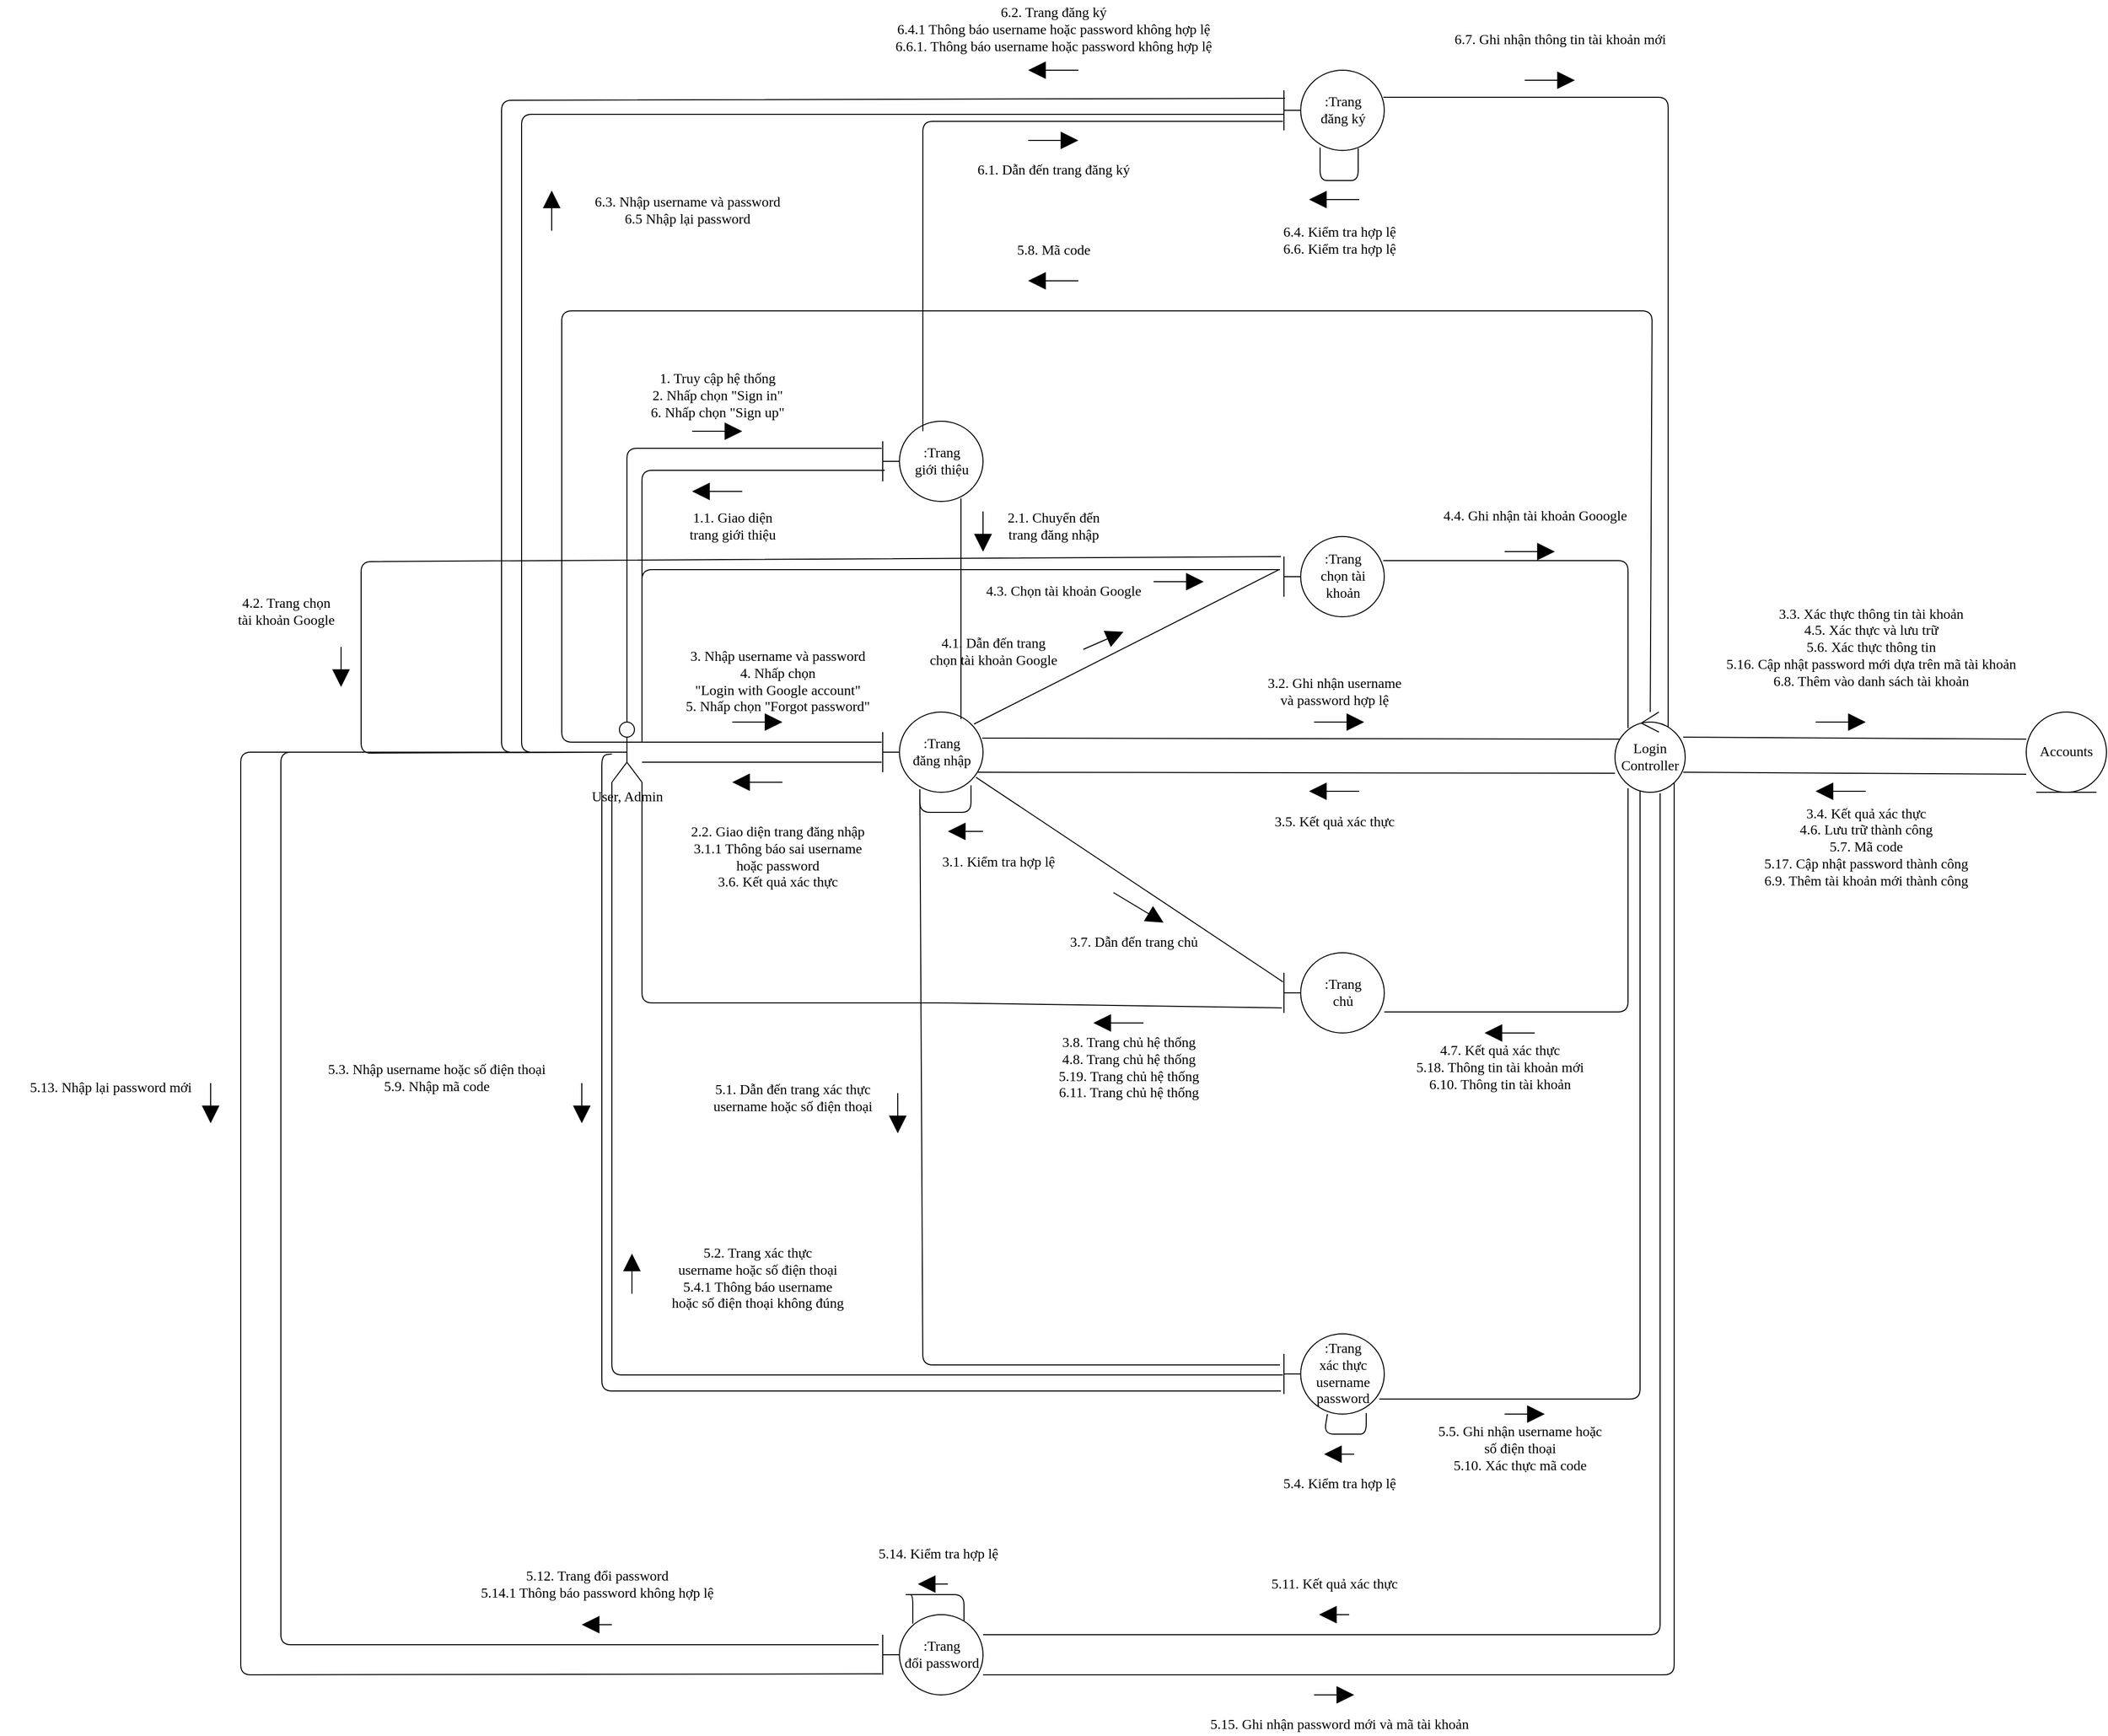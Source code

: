 <mxfile version="13.10.4" type="google"><diagram id="xJahMCqGUnkXubff3LN-" name="Page-1"><mxGraphModel dx="2060" dy="1759" grid="1" gridSize="10" guides="1" tooltips="1" connect="1" arrows="1" fold="1" page="1" pageScale="1" pageWidth="850" pageHeight="1100" math="0" shadow="0"><root><mxCell id="0"/><mxCell id="1" parent="0"/><mxCell id="noeGSMRKqqLspJCyFH_S-1" value="User, Admin" style="shape=umlActor;verticalLabelPosition=bottom;verticalAlign=top;html=1;outlineConnect=0;fontFamily=Verdana;fontSize=14;" parent="1" vertex="1"><mxGeometry x="50" y="330" width="30" height="60" as="geometry"/></mxCell><mxCell id="noeGSMRKqqLspJCyFH_S-2" value="&lt;div style=&quot;font-size: 14px;&quot;&gt;:Trang &lt;br style=&quot;font-size: 14px;&quot;&gt;&lt;/div&gt;&lt;div style=&quot;font-size: 14px;&quot;&gt;giới thiệu&lt;br style=&quot;font-size: 14px;&quot;&gt;&lt;/div&gt;" style="shape=umlBoundary;whiteSpace=wrap;html=1;fontFamily=Verdana;fontSize=14;" parent="1" vertex="1"><mxGeometry x="320" y="30" width="100" height="80" as="geometry"/></mxCell><mxCell id="noeGSMRKqqLspJCyFH_S-3" value="&lt;div style=&quot;font-size: 14px;&quot;&gt;:Trang &lt;br style=&quot;font-size: 14px;&quot;&gt;&lt;/div&gt;&lt;div style=&quot;font-size: 14px;&quot;&gt;đăng nhập&lt;br style=&quot;font-size: 14px;&quot;&gt;&lt;/div&gt;" style="shape=umlBoundary;whiteSpace=wrap;html=1;fontFamily=Verdana;fontSize=14;" parent="1" vertex="1"><mxGeometry x="320" y="320" width="100" height="80" as="geometry"/></mxCell><mxCell id="noeGSMRKqqLspJCyFH_S-4" value="&lt;div style=&quot;font-size: 14px;&quot;&gt;:Trang &lt;br style=&quot;font-size: 14px;&quot;&gt;&lt;/div&gt;&lt;div style=&quot;font-size: 14px;&quot;&gt;đăng ký&lt;br style=&quot;font-size: 14px;&quot;&gt;&lt;/div&gt;" style="shape=umlBoundary;whiteSpace=wrap;html=1;fontFamily=Verdana;fontSize=14;" parent="1" vertex="1"><mxGeometry x="720" y="-320" width="100" height="80" as="geometry"/></mxCell><mxCell id="noeGSMRKqqLspJCyFH_S-5" value="&lt;div style=&quot;font-size: 14px;&quot;&gt;:Trang &lt;br style=&quot;font-size: 14px;&quot;&gt;&lt;/div&gt;&lt;div style=&quot;font-size: 14px;&quot;&gt;xác thực&lt;/div&gt;&lt;div style=&quot;font-size: 14px;&quot;&gt;username&lt;/div&gt;&lt;div style=&quot;font-size: 14px;&quot;&gt;password&lt;br style=&quot;font-size: 14px;&quot;&gt;&lt;/div&gt;" style="shape=umlBoundary;whiteSpace=wrap;html=1;fontFamily=Verdana;fontSize=14;" parent="1" vertex="1"><mxGeometry x="720" y="940" width="100" height="80" as="geometry"/></mxCell><mxCell id="noeGSMRKqqLspJCyFH_S-6" value="&lt;div style=&quot;font-size: 14px;&quot;&gt;:Trang&lt;/div&gt;&lt;div style=&quot;font-size: 14px;&quot;&gt;chọn tài &lt;br style=&quot;font-size: 14px;&quot;&gt;&lt;/div&gt;&lt;div style=&quot;font-size: 14px;&quot;&gt;khoản&lt;br style=&quot;font-size: 14px;&quot;&gt;&lt;/div&gt;" style="shape=umlBoundary;whiteSpace=wrap;html=1;fontFamily=Verdana;fontSize=14;" parent="1" vertex="1"><mxGeometry x="720" y="145" width="100" height="80" as="geometry"/></mxCell><mxCell id="noeGSMRKqqLspJCyFH_S-7" value="&lt;div style=&quot;font-size: 14px;&quot;&gt;:Trang &lt;br style=&quot;font-size: 14px;&quot;&gt;&lt;/div&gt;&lt;div style=&quot;font-size: 14px;&quot;&gt;chủ&lt;br style=&quot;font-size: 14px;&quot;&gt;&lt;/div&gt;" style="shape=umlBoundary;whiteSpace=wrap;html=1;fontFamily=Verdana;fontSize=14;" parent="1" vertex="1"><mxGeometry x="720" y="560" width="100" height="80" as="geometry"/></mxCell><mxCell id="noeGSMRKqqLspJCyFH_S-8" value="&lt;div style=&quot;font-size: 14px;&quot;&gt;:Trang &lt;br style=&quot;font-size: 14px;&quot;&gt;&lt;/div&gt;&lt;div style=&quot;font-size: 14px;&quot;&gt;đổi password&lt;br style=&quot;font-size: 14px;&quot;&gt;&lt;/div&gt;" style="shape=umlBoundary;whiteSpace=wrap;html=1;fontFamily=Verdana;fontSize=14;" parent="1" vertex="1"><mxGeometry x="320" y="1220" width="100" height="80" as="geometry"/></mxCell><mxCell id="noeGSMRKqqLspJCyFH_S-9" value="&lt;div style=&quot;font-size: 14px;&quot;&gt;Login&lt;br style=&quot;font-size: 14px;&quot;&gt;&lt;/div&gt;&lt;div style=&quot;font-size: 14px;&quot;&gt;Controller&lt;/div&gt;" style="ellipse;shape=umlControl;whiteSpace=wrap;html=1;fontFamily=Verdana;fontSize=14;" parent="1" vertex="1"><mxGeometry x="1050" y="320" width="70" height="80" as="geometry"/></mxCell><mxCell id="noeGSMRKqqLspJCyFH_S-10" value="Accounts" style="ellipse;shape=umlEntity;whiteSpace=wrap;html=1;fontFamily=Verdana;fontSize=14;" parent="1" vertex="1"><mxGeometry x="1460" y="320" width="80" height="80" as="geometry"/></mxCell><mxCell id="noeGSMRKqqLspJCyFH_S-13" value="" style="endArrow=none;html=1;entryX=-0.01;entryY=0.338;entryDx=0;entryDy=0;entryPerimeter=0;fontFamily=Verdana;fontSize=14;" parent="1" source="noeGSMRKqqLspJCyFH_S-1" target="noeGSMRKqqLspJCyFH_S-2" edge="1"><mxGeometry width="50" height="50" relative="1" as="geometry"><mxPoint x="360" y="230" as="sourcePoint"/><mxPoint x="410" y="180" as="targetPoint"/><Array as="points"><mxPoint x="65" y="57"/><mxPoint x="170" y="57"/></Array></mxGeometry></mxCell><mxCell id="noeGSMRKqqLspJCyFH_S-14" value="&lt;div style=&quot;font-size: 14px&quot;&gt;1. Truy cập hệ thống&lt;/div&gt;&lt;div style=&quot;font-size: 14px&quot;&gt;2. Nhấp chọn &quot;Sign in&quot;&lt;br style=&quot;font-size: 14px&quot;&gt;&lt;/div&gt;&lt;div style=&quot;font-size: 14px&quot;&gt;6. Nhấp chọn &quot;Sign up&quot;&lt;br style=&quot;font-size: 14px&quot;&gt;&lt;/div&gt;" style="text;html=1;align=center;verticalAlign=middle;resizable=0;points=[];autosize=1;fontFamily=Verdana;fontSize=14;" parent="1" vertex="1"><mxGeometry x="65" y="-25" width="180" height="60" as="geometry"/></mxCell><mxCell id="noeGSMRKqqLspJCyFH_S-17" value="" style="endArrow=none;html=1;entryX=0.02;entryY=0.613;entryDx=0;entryDy=0;entryPerimeter=0;exitX=1;exitY=0.333;exitDx=0;exitDy=0;exitPerimeter=0;fontFamily=Verdana;fontSize=14;" parent="1" source="noeGSMRKqqLspJCyFH_S-1" target="noeGSMRKqqLspJCyFH_S-2" edge="1"><mxGeometry width="50" height="50" relative="1" as="geometry"><mxPoint x="340" y="230" as="sourcePoint"/><mxPoint x="390" y="180" as="targetPoint"/><Array as="points"><mxPoint x="80" y="79"/></Array></mxGeometry></mxCell><mxCell id="noeGSMRKqqLspJCyFH_S-19" value="" style="endArrow=block;html=1;fontSize=14;endFill=1;endSize=15;fontFamily=Verdana;" parent="1" edge="1"><mxGeometry x="-0.2" y="49" width="50" height="50" relative="1" as="geometry"><mxPoint x="130" y="40.0" as="sourcePoint"/><mxPoint x="180" y="40.0" as="targetPoint"/><mxPoint as="offset"/></mxGeometry></mxCell><mxCell id="noeGSMRKqqLspJCyFH_S-20" value="" style="endArrow=block;html=1;fontSize=14;endFill=1;endSize=15;fontFamily=Verdana;" parent="1" edge="1"><mxGeometry x="-0.2" y="49" width="50" height="50" relative="1" as="geometry"><mxPoint x="180" y="100" as="sourcePoint"/><mxPoint x="130" y="100" as="targetPoint"/><mxPoint as="offset"/><Array as="points"><mxPoint x="160" y="100"/></Array></mxGeometry></mxCell><mxCell id="noeGSMRKqqLspJCyFH_S-21" value="&lt;div style=&quot;font-size: 14px;&quot;&gt;1.1. Giao diện &lt;br style=&quot;font-size: 14px;&quot;&gt;&lt;/div&gt;&lt;div style=&quot;font-size: 14px;&quot;&gt;trang giới thiệu&lt;/div&gt;" style="text;html=1;align=center;verticalAlign=middle;resizable=0;points=[];autosize=1;fontFamily=Verdana;fontSize=14;" parent="1" vertex="1"><mxGeometry x="110" y="115" width="120" height="40" as="geometry"/></mxCell><mxCell id="noeGSMRKqqLspJCyFH_S-22" value="" style="endArrow=none;html=1;entryX=0.78;entryY=0.963;entryDx=0;entryDy=0;entryPerimeter=0;fontFamily=Verdana;fontSize=14;" parent="1" target="noeGSMRKqqLspJCyFH_S-2" edge="1"><mxGeometry width="50" height="50" relative="1" as="geometry"><mxPoint x="398" y="327" as="sourcePoint"/><mxPoint x="362" y="106" as="targetPoint"/></mxGeometry></mxCell><mxCell id="noeGSMRKqqLspJCyFH_S-23" value="" style="endArrow=block;html=1;fontSize=14;endFill=1;endSize=15;fontFamily=Verdana;" parent="1" edge="1"><mxGeometry x="-0.2" y="49" width="50" height="50" relative="1" as="geometry"><mxPoint x="420" y="120" as="sourcePoint"/><mxPoint x="420" y="160" as="targetPoint"/><mxPoint as="offset"/></mxGeometry></mxCell><mxCell id="noeGSMRKqqLspJCyFH_S-24" value="&lt;div style=&quot;font-size: 14px;&quot;&gt;2.1. Chuyển đến&lt;/div&gt;&lt;div style=&quot;font-size: 14px;&quot;&gt;trang đăng nhập&lt;/div&gt;" style="text;html=1;align=center;verticalAlign=middle;resizable=0;points=[];autosize=1;fontFamily=Verdana;fontSize=14;" parent="1" vertex="1"><mxGeometry x="425" y="115" width="130" height="40" as="geometry"/></mxCell><mxCell id="noeGSMRKqqLspJCyFH_S-28" value="" style="endArrow=none;html=1;entryX=-0.01;entryY=0.375;entryDx=0;entryDy=0;entryPerimeter=0;fontFamily=Verdana;fontSize=14;" parent="1" target="noeGSMRKqqLspJCyFH_S-3" edge="1"><mxGeometry width="50" height="50" relative="1" as="geometry"><mxPoint x="80" y="350" as="sourcePoint"/><mxPoint x="400" y="180" as="targetPoint"/><Array as="points"/></mxGeometry></mxCell><mxCell id="noeGSMRKqqLspJCyFH_S-29" value="" style="endArrow=block;html=1;fontSize=14;endFill=1;endSize=15;fontFamily=Verdana;" parent="1" edge="1"><mxGeometry x="-0.2" y="49" width="50" height="50" relative="1" as="geometry"><mxPoint x="170" y="330" as="sourcePoint"/><mxPoint x="220" y="330" as="targetPoint"/><mxPoint as="offset"/></mxGeometry></mxCell><mxCell id="noeGSMRKqqLspJCyFH_S-30" value="&lt;div style=&quot;font-size: 14px&quot;&gt;3. Nhập username và password&lt;/div&gt;&lt;div style=&quot;font-size: 14px&quot;&gt;4. Nhấp chọn &lt;br&gt;&lt;/div&gt;&lt;div style=&quot;font-size: 14px&quot;&gt;&quot;Login with Google account&quot;&lt;/div&gt;&lt;div style=&quot;font-size: 14px&quot;&gt;5. Nhấp chọn  &quot;Forgot password&quot;&lt;/div&gt;" style="text;html=1;align=center;verticalAlign=middle;resizable=0;points=[];autosize=1;fontFamily=Verdana;fontSize=14;" parent="1" vertex="1"><mxGeometry x="95" y="255" width="240" height="70" as="geometry"/></mxCell><mxCell id="noeGSMRKqqLspJCyFH_S-31" value="" style="endArrow=none;html=1;exitX=0.37;exitY=0.975;exitDx=0;exitDy=0;exitPerimeter=0;entryX=0.88;entryY=0.913;entryDx=0;entryDy=0;entryPerimeter=0;fontFamily=Verdana;fontSize=14;" parent="1" source="noeGSMRKqqLspJCyFH_S-3" target="noeGSMRKqqLspJCyFH_S-3" edge="1"><mxGeometry width="50" height="50" relative="1" as="geometry"><mxPoint x="350" y="260" as="sourcePoint"/><mxPoint x="400" y="210" as="targetPoint"/><Array as="points"><mxPoint x="357" y="420"/><mxPoint x="380" y="420"/><mxPoint x="408" y="420"/></Array></mxGeometry></mxCell><mxCell id="noeGSMRKqqLspJCyFH_S-32" value="" style="endArrow=block;html=1;fontSize=14;endFill=1;endSize=15;fontFamily=Verdana;" parent="1" edge="1"><mxGeometry x="-0.2" y="49" width="50" height="50" relative="1" as="geometry"><mxPoint x="420" y="439" as="sourcePoint"/><mxPoint x="385" y="439" as="targetPoint"/><mxPoint as="offset"/></mxGeometry></mxCell><mxCell id="noeGSMRKqqLspJCyFH_S-33" value="3.1. Kiểm tra hợp lệ" style="text;html=1;align=center;verticalAlign=middle;resizable=0;points=[];autosize=1;fontFamily=Verdana;fontSize=14;" parent="1" vertex="1"><mxGeometry x="355" y="460" width="160" height="20" as="geometry"/></mxCell><mxCell id="noeGSMRKqqLspJCyFH_S-34" value="" style="endArrow=none;html=1;exitX=0.99;exitY=0.325;exitDx=0;exitDy=0;exitPerimeter=0;entryX=0.071;entryY=0.338;entryDx=0;entryDy=0;entryPerimeter=0;fontFamily=Verdana;fontSize=14;" parent="1" source="noeGSMRKqqLspJCyFH_S-3" target="noeGSMRKqqLspJCyFH_S-9" edge="1"><mxGeometry width="50" height="50" relative="1" as="geometry"><mxPoint x="610" y="390" as="sourcePoint"/><mxPoint x="660" y="340" as="targetPoint"/></mxGeometry></mxCell><mxCell id="noeGSMRKqqLspJCyFH_S-35" value="" style="endArrow=block;html=1;fontSize=14;endFill=1;endSize=15;fontFamily=Verdana;" parent="1" edge="1"><mxGeometry x="-0.2" y="49" width="50" height="50" relative="1" as="geometry"><mxPoint x="750" y="330" as="sourcePoint"/><mxPoint x="800" y="330" as="targetPoint"/><mxPoint as="offset"/></mxGeometry></mxCell><mxCell id="noeGSMRKqqLspJCyFH_S-36" value="&lt;div style=&quot;font-size: 14px&quot;&gt;3.2. Ghi nhận username&lt;/div&gt;&lt;div style=&quot;font-size: 14px&quot;&gt;và password hợp lệ&lt;/div&gt;" style="text;html=1;align=center;verticalAlign=middle;resizable=0;points=[];autosize=1;fontFamily=Verdana;fontSize=14;" parent="1" vertex="1"><mxGeometry x="675" y="280" width="190" height="40" as="geometry"/></mxCell><mxCell id="noeGSMRKqqLspJCyFH_S-37" value="" style="endArrow=none;html=1;exitX=0.971;exitY=0.313;exitDx=0;exitDy=0;exitPerimeter=0;entryX=0;entryY=0.338;entryDx=0;entryDy=0;entryPerimeter=0;fontFamily=Verdana;fontSize=14;" parent="1" source="noeGSMRKqqLspJCyFH_S-9" target="noeGSMRKqqLspJCyFH_S-10" edge="1"><mxGeometry width="50" height="50" relative="1" as="geometry"><mxPoint x="1200" y="390" as="sourcePoint"/><mxPoint x="1440" y="349" as="targetPoint"/></mxGeometry></mxCell><mxCell id="noeGSMRKqqLspJCyFH_S-38" value="" style="endArrow=block;html=1;fontSize=14;endFill=1;endSize=15;fontFamily=Verdana;" parent="1" edge="1"><mxGeometry x="-0.2" y="49" width="50" height="50" relative="1" as="geometry"><mxPoint x="1250" y="330" as="sourcePoint"/><mxPoint x="1300" y="330" as="targetPoint"/><mxPoint as="offset"/></mxGeometry></mxCell><mxCell id="noeGSMRKqqLspJCyFH_S-39" value="&lt;div style=&quot;font-size: 14px&quot;&gt;3.3. Xác thực thông tin tài khoản&lt;br style=&quot;font-size: 14px&quot;&gt;&lt;/div&gt;&lt;div style=&quot;font-size: 14px&quot;&gt;4.5. Xác thực và lưu trữ&lt;/div&gt;&lt;div style=&quot;font-size: 14px&quot;&gt;5.6. Xác thực thông tin&lt;/div&gt;&lt;div style=&quot;font-size: 14px&quot;&gt;&lt;div style=&quot;font-size: 14px&quot;&gt;5.16. Cập nhật password mới dựa trên mã tài khoản&lt;br style=&quot;font-size: 14px&quot;&gt;&lt;/div&gt;&lt;/div&gt;&lt;div style=&quot;font-size: 14px&quot;&gt;6.8. Thêm vào danh sách tài khoản&lt;/div&gt;" style="text;html=1;align=center;verticalAlign=middle;resizable=0;points=[];autosize=1;fontFamily=Verdana;fontSize=14;" parent="1" vertex="1"><mxGeometry x="1110" y="211" width="390" height="90" as="geometry"/></mxCell><mxCell id="noeGSMRKqqLspJCyFH_S-40" value="" style="endArrow=none;html=1;exitX=0.971;exitY=0.313;exitDx=0;exitDy=0;exitPerimeter=0;entryX=0;entryY=0.338;entryDx=0;entryDy=0;entryPerimeter=0;fontFamily=Verdana;fontSize=14;" parent="1" edge="1"><mxGeometry width="50" height="50" relative="1" as="geometry"><mxPoint x="1117.97" y="380.0" as="sourcePoint"/><mxPoint x="1460" y="382.0" as="targetPoint"/></mxGeometry></mxCell><mxCell id="noeGSMRKqqLspJCyFH_S-41" value="" style="endArrow=block;html=1;fontSize=14;endFill=1;endSize=15;fontFamily=Verdana;" parent="1" edge="1"><mxGeometry x="-0.2" y="49" width="50" height="50" relative="1" as="geometry"><mxPoint x="1300" y="399" as="sourcePoint"/><mxPoint x="1250" y="399" as="targetPoint"/><mxPoint as="offset"/><Array as="points"><mxPoint x="1260" y="399"/></Array></mxGeometry></mxCell><mxCell id="noeGSMRKqqLspJCyFH_S-42" value="&lt;div style=&quot;font-size: 14px&quot;&gt;3.4. Kết quả xác thực&lt;/div&gt;&lt;div style=&quot;font-size: 14px&quot;&gt;4.6. Lưu trữ thành công&lt;br style=&quot;font-size: 14px&quot;&gt;&lt;/div&gt;&lt;div style=&quot;font-size: 14px&quot;&gt;5.7. Mã code&lt;/div&gt;&lt;div style=&quot;font-size: 14px&quot;&gt;5.17. Cập nhật password thành công&lt;br style=&quot;font-size: 14px&quot;&gt;&lt;/div&gt;&lt;div style=&quot;font-size: 14px&quot;&gt;6.9. Thêm tài khoản mới thành công&lt;br style=&quot;font-size: 14px&quot;&gt;&lt;/div&gt;" style="text;html=1;align=center;verticalAlign=middle;resizable=0;points=[];autosize=1;fontFamily=Verdana;fontSize=14;" parent="1" vertex="1"><mxGeometry x="1160" y="410" width="280" height="90" as="geometry"/></mxCell><mxCell id="noeGSMRKqqLspJCyFH_S-43" value="" style="endArrow=none;html=1;exitX=0.99;exitY=0.325;exitDx=0;exitDy=0;exitPerimeter=0;entryX=0.071;entryY=0.338;entryDx=0;entryDy=0;entryPerimeter=0;fontFamily=Verdana;fontSize=14;" parent="1" edge="1"><mxGeometry width="50" height="50" relative="1" as="geometry"><mxPoint x="414.03" y="380" as="sourcePoint"/><mxPoint x="1050" y="381.04" as="targetPoint"/></mxGeometry></mxCell><mxCell id="noeGSMRKqqLspJCyFH_S-44" value="" style="endArrow=block;html=1;fontSize=14;endFill=1;endSize=15;fontFamily=Verdana;" parent="1" edge="1"><mxGeometry x="-0.2" y="49" width="50" height="50" relative="1" as="geometry"><mxPoint x="795" y="399" as="sourcePoint"/><mxPoint x="745" y="399" as="targetPoint"/><mxPoint as="offset"/><Array as="points"><mxPoint x="755" y="399"/></Array></mxGeometry></mxCell><mxCell id="noeGSMRKqqLspJCyFH_S-45" value="&lt;div&gt;3.5. Kết quả xác thực&lt;/div&gt;" style="text;html=1;align=center;verticalAlign=middle;resizable=0;points=[];autosize=1;fontFamily=Verdana;fontSize=14;" parent="1" vertex="1"><mxGeometry x="685" y="420" width="170" height="20" as="geometry"/></mxCell><mxCell id="noeGSMRKqqLspJCyFH_S-46" value="" style="endArrow=none;html=1;entryX=-0.01;entryY=0.375;entryDx=0;entryDy=0;entryPerimeter=0;fontFamily=Verdana;fontSize=14;" parent="1" edge="1"><mxGeometry width="50" height="50" relative="1" as="geometry"><mxPoint x="80" y="370" as="sourcePoint"/><mxPoint x="319" y="370" as="targetPoint"/><Array as="points"/></mxGeometry></mxCell><mxCell id="noeGSMRKqqLspJCyFH_S-47" value="" style="endArrow=block;html=1;fontSize=14;endFill=1;endSize=15;fontFamily=Verdana;" parent="1" edge="1"><mxGeometry x="-0.2" y="49" width="50" height="50" relative="1" as="geometry"><mxPoint x="220" y="390" as="sourcePoint"/><mxPoint x="170" y="390" as="targetPoint"/><mxPoint as="offset"/></mxGeometry></mxCell><mxCell id="noeGSMRKqqLspJCyFH_S-48" value="&lt;div style=&quot;font-size: 14px&quot;&gt;2.2. Giao diện trang đăng nhập&lt;/div&gt;&lt;div style=&quot;font-size: 14px&quot;&gt;3.1.1 Thông báo sai username&lt;/div&gt;&lt;div style=&quot;font-size: 14px&quot;&gt;hoặc password&lt;br style=&quot;font-size: 14px&quot;&gt;&lt;/div&gt;&lt;div style=&quot;font-size: 14px&quot;&gt;3.6. Kết quả xác thực&lt;/div&gt;" style="text;html=1;align=center;verticalAlign=middle;resizable=0;points=[];autosize=1;fontFamily=Verdana;fontSize=14;" parent="1" vertex="1"><mxGeometry x="95" y="430" width="240" height="70" as="geometry"/></mxCell><mxCell id="noeGSMRKqqLspJCyFH_S-49" value="" style="endArrow=none;html=1;entryX=-0.01;entryY=0.363;entryDx=0;entryDy=0;entryPerimeter=0;exitX=0.93;exitY=0.813;exitDx=0;exitDy=0;exitPerimeter=0;fontFamily=Verdana;fontSize=14;" parent="1" source="noeGSMRKqqLspJCyFH_S-3" target="noeGSMRKqqLspJCyFH_S-7" edge="1"><mxGeometry width="50" height="50" relative="1" as="geometry"><mxPoint x="440" y="400" as="sourcePoint"/><mxPoint x="660" y="420" as="targetPoint"/></mxGeometry></mxCell><mxCell id="noeGSMRKqqLspJCyFH_S-50" value="" style="endArrow=block;html=1;fontSize=14;endFill=1;endSize=15;fontFamily=Verdana;" parent="1" edge="1"><mxGeometry x="-0.2" y="49" width="50" height="50" relative="1" as="geometry"><mxPoint x="550" y="500" as="sourcePoint"/><mxPoint x="600" y="530" as="targetPoint"/><mxPoint as="offset"/></mxGeometry></mxCell><mxCell id="noeGSMRKqqLspJCyFH_S-51" value="3.7. Dẫn đến trang chủ" style="text;html=1;align=center;verticalAlign=middle;resizable=0;points=[];autosize=1;fontFamily=Verdana;fontSize=14;" parent="1" vertex="1"><mxGeometry x="480" y="540" width="180" height="20" as="geometry"/></mxCell><mxCell id="noeGSMRKqqLspJCyFH_S-52" value="" style="endArrow=none;html=1;exitX=-0.02;exitY=0.688;exitDx=0;exitDy=0;exitPerimeter=0;entryX=1;entryY=1;entryDx=0;entryDy=0;entryPerimeter=0;fontFamily=Verdana;fontSize=14;" parent="1" source="noeGSMRKqqLspJCyFH_S-7" target="noeGSMRKqqLspJCyFH_S-1" edge="1"><mxGeometry width="50" height="50" relative="1" as="geometry"><mxPoint x="450" y="470" as="sourcePoint"/><mxPoint x="500" y="420" as="targetPoint"/><Array as="points"><mxPoint x="380" y="610"/><mxPoint x="80" y="610"/></Array></mxGeometry></mxCell><mxCell id="noeGSMRKqqLspJCyFH_S-54" value="" style="endArrow=block;html=1;fontSize=14;endFill=1;endSize=15;fontFamily=Verdana;" parent="1" edge="1"><mxGeometry x="-0.2" y="49" width="50" height="50" relative="1" as="geometry"><mxPoint x="580" y="630" as="sourcePoint"/><mxPoint x="530" y="630" as="targetPoint"/><mxPoint as="offset"/><Array as="points"><mxPoint x="540" y="630"/></Array></mxGeometry></mxCell><mxCell id="noeGSMRKqqLspJCyFH_S-55" value="&lt;div style=&quot;font-size: 14px&quot;&gt;3.8. Trang chủ hệ thống&lt;/div&gt;&lt;div style=&quot;font-size: 14px&quot;&gt;4.8. Trang chủ hệ thống&lt;/div&gt;&lt;div style=&quot;font-size: 14px&quot;&gt;5.19. Trang chủ hệ thống&lt;/div&gt;6.11. Trang chủ hệ thống" style="text;html=1;align=center;verticalAlign=middle;resizable=0;points=[];autosize=1;fontFamily=Verdana;fontSize=14;" parent="1" vertex="1"><mxGeometry x="470" y="640" width="190" height="70" as="geometry"/></mxCell><mxCell id="noeGSMRKqqLspJCyFH_S-56" value="" style="endArrow=none;html=1;exitX=0.91;exitY=0.15;exitDx=0;exitDy=0;exitPerimeter=0;entryX=-0.05;entryY=0.413;entryDx=0;entryDy=0;entryPerimeter=0;fontFamily=Verdana;fontSize=14;" parent="1" source="noeGSMRKqqLspJCyFH_S-3" target="noeGSMRKqqLspJCyFH_S-6" edge="1"><mxGeometry width="50" height="50" relative="1" as="geometry"><mxPoint x="720" y="280" as="sourcePoint"/><mxPoint x="770" y="230" as="targetPoint"/></mxGeometry></mxCell><mxCell id="noeGSMRKqqLspJCyFH_S-57" value="" style="endArrow=block;html=1;fontSize=14;endFill=1;endSize=15;fontFamily=Verdana;" parent="1" edge="1"><mxGeometry x="-0.2" y="49" width="50" height="50" relative="1" as="geometry"><mxPoint x="520" y="257.5" as="sourcePoint"/><mxPoint x="560" y="240" as="targetPoint"/><mxPoint as="offset"/></mxGeometry></mxCell><mxCell id="noeGSMRKqqLspJCyFH_S-58" value="&lt;div style=&quot;font-size: 14px&quot;&gt;4.1. Dẫn đến trang&lt;/div&gt;&lt;div style=&quot;font-size: 14px&quot;&gt;chọn tài khoản Google&lt;/div&gt;" style="text;html=1;align=center;verticalAlign=middle;resizable=0;points=[];autosize=1;fontFamily=Verdana;fontSize=14;" parent="1" vertex="1"><mxGeometry x="345" y="240" width="170" height="40" as="geometry"/></mxCell><mxCell id="noeGSMRKqqLspJCyFH_S-61" value="&lt;div style=&quot;font-size: 14px&quot;&gt;4.2. Trang chọn&lt;/div&gt;&lt;div style=&quot;font-size: 14px&quot;&gt;tài khoản Google&lt;/div&gt;" style="text;html=1;align=center;verticalAlign=middle;resizable=0;points=[];autosize=1;fontFamily=Verdana;fontSize=14;" parent="1" vertex="1"><mxGeometry x="-340" y="200" width="130" height="40" as="geometry"/></mxCell><mxCell id="noeGSMRKqqLspJCyFH_S-62" value="" style="endArrow=none;html=1;entryX=-0.04;entryY=0.413;entryDx=0;entryDy=0;entryPerimeter=0;exitX=1;exitY=0.333;exitDx=0;exitDy=0;exitPerimeter=0;fontFamily=Verdana;fontSize=14;" parent="1" source="noeGSMRKqqLspJCyFH_S-1" target="noeGSMRKqqLspJCyFH_S-6" edge="1"><mxGeometry width="50" height="50" relative="1" as="geometry"><mxPoint x="460" y="320" as="sourcePoint"/><mxPoint x="510" y="270" as="targetPoint"/><Array as="points"><mxPoint x="80" y="178"/></Array></mxGeometry></mxCell><mxCell id="noeGSMRKqqLspJCyFH_S-63" value="" style="endArrow=block;html=1;fontSize=14;endFill=1;endSize=15;fontFamily=Verdana;" parent="1" edge="1"><mxGeometry x="-0.2" y="49" width="50" height="50" relative="1" as="geometry"><mxPoint x="590" y="190" as="sourcePoint"/><mxPoint x="640" y="190" as="targetPoint"/><mxPoint as="offset"/></mxGeometry></mxCell><mxCell id="noeGSMRKqqLspJCyFH_S-64" value="4.3. Chọn tài khoản Google" style="text;html=1;align=center;verticalAlign=middle;resizable=0;points=[];autosize=1;fontFamily=Verdana;fontSize=14;" parent="1" vertex="1"><mxGeometry x="395" y="190" width="210" height="20" as="geometry"/></mxCell><mxCell id="noeGSMRKqqLspJCyFH_S-65" value="" style="endArrow=none;html=1;exitX=0.99;exitY=0.3;exitDx=0;exitDy=0;exitPerimeter=0;entryX=0.186;entryY=0.2;entryDx=0;entryDy=0;entryPerimeter=0;fontFamily=Verdana;fontSize=14;" parent="1" source="noeGSMRKqqLspJCyFH_S-6" target="noeGSMRKqqLspJCyFH_S-9" edge="1"><mxGeometry width="50" height="50" relative="1" as="geometry"><mxPoint x="920" y="320" as="sourcePoint"/><mxPoint x="1099" y="250" as="targetPoint"/><Array as="points"><mxPoint x="1063" y="169"/></Array></mxGeometry></mxCell><mxCell id="noeGSMRKqqLspJCyFH_S-66" value="" style="endArrow=block;html=1;fontSize=14;endFill=1;endSize=15;fontFamily=Verdana;" parent="1" edge="1"><mxGeometry x="-0.2" y="49" width="50" height="50" relative="1" as="geometry"><mxPoint x="940" y="160" as="sourcePoint"/><mxPoint x="990" y="160" as="targetPoint"/><mxPoint as="offset"/></mxGeometry></mxCell><mxCell id="noeGSMRKqqLspJCyFH_S-67" value="4.4. Ghi nhận tài khoản Gooogle" style="text;html=1;align=center;verticalAlign=middle;resizable=0;points=[];autosize=1;fontFamily=Verdana;fontSize=14;" parent="1" vertex="1"><mxGeometry x="850" y="115" width="240" height="20" as="geometry"/></mxCell><mxCell id="noeGSMRKqqLspJCyFH_S-68" value="" style="endArrow=none;html=1;entryX=0.186;entryY=0.95;entryDx=0;entryDy=0;entryPerimeter=0;exitX=1;exitY=0.738;exitDx=0;exitDy=0;exitPerimeter=0;fontFamily=Verdana;fontSize=14;" parent="1" source="noeGSMRKqqLspJCyFH_S-7" target="noeGSMRKqqLspJCyFH_S-9" edge="1"><mxGeometry width="50" height="50" relative="1" as="geometry"><mxPoint x="920" y="600" as="sourcePoint"/><mxPoint x="970" y="550" as="targetPoint"/><Array as="points"><mxPoint x="1063" y="619"/></Array></mxGeometry></mxCell><mxCell id="noeGSMRKqqLspJCyFH_S-70" value="" style="endArrow=block;html=1;fontSize=14;endFill=1;endSize=15;fontFamily=Verdana;" parent="1" edge="1"><mxGeometry x="-0.2" y="49" width="50" height="50" relative="1" as="geometry"><mxPoint x="970" y="640" as="sourcePoint"/><mxPoint x="920" y="640" as="targetPoint"/><mxPoint as="offset"/></mxGeometry></mxCell><mxCell id="noeGSMRKqqLspJCyFH_S-71" value="&lt;div style=&quot;font-size: 14px&quot;&gt;4.7. Kết quả xác thực&lt;/div&gt;&lt;div style=&quot;font-size: 14px&quot;&gt;5.18. Thông tin tài khoản mới&lt;/div&gt;&lt;div style=&quot;font-size: 14px&quot;&gt;6.10. Thông tin tài khoản&lt;/div&gt;" style="text;html=1;align=center;verticalAlign=middle;resizable=0;points=[];autosize=1;fontFamily=Verdana;fontSize=14;" parent="1" vertex="1"><mxGeometry x="820" y="645" width="230" height="60" as="geometry"/></mxCell><mxCell id="noeGSMRKqqLspJCyFH_S-72" value="" style="endArrow=none;html=1;exitX=0.37;exitY=0.963;exitDx=0;exitDy=0;exitPerimeter=0;entryX=-0.04;entryY=0.388;entryDx=0;entryDy=0;entryPerimeter=0;fontFamily=Verdana;fontSize=14;" parent="1" source="noeGSMRKqqLspJCyFH_S-3" target="noeGSMRKqqLspJCyFH_S-5" edge="1"><mxGeometry width="50" height="50" relative="1" as="geometry"><mxPoint x="640" y="620" as="sourcePoint"/><mxPoint x="690" y="570" as="targetPoint"/><Array as="points"><mxPoint x="360" y="971"/></Array></mxGeometry></mxCell><mxCell id="noeGSMRKqqLspJCyFH_S-74" value="" style="endArrow=block;html=1;fontSize=14;endFill=1;endSize=15;fontFamily=Verdana;" parent="1" edge="1"><mxGeometry x="-0.2" y="49" width="50" height="50" relative="1" as="geometry"><mxPoint x="420" y="120" as="sourcePoint"/><mxPoint x="420" y="160" as="targetPoint"/><mxPoint as="offset"/></mxGeometry></mxCell><mxCell id="noeGSMRKqqLspJCyFH_S-75" value="" style="endArrow=block;html=1;fontSize=14;endFill=1;endSize=15;fontFamily=Verdana;" parent="1" edge="1"><mxGeometry x="-0.2" y="49" width="50" height="50" relative="1" as="geometry"><mxPoint x="335" y="700" as="sourcePoint"/><mxPoint x="335" y="740" as="targetPoint"/><mxPoint as="offset"/></mxGeometry></mxCell><mxCell id="noeGSMRKqqLspJCyFH_S-76" value="&lt;div style=&quot;font-size: 14px&quot;&gt;5.1. Dẫn đến trang xác thực&lt;/div&gt;&lt;div style=&quot;font-size: 14px&quot;&gt;username hoặc số điện thoại&lt;/div&gt;" style="text;html=1;align=center;verticalAlign=middle;resizable=0;points=[];autosize=1;fontFamily=Verdana;fontSize=14;" parent="1" vertex="1"><mxGeometry x="120" y="685" width="220" height="40" as="geometry"/></mxCell><mxCell id="noeGSMRKqqLspJCyFH_S-77" value="&lt;div style=&quot;font-size: 14px&quot;&gt;5.2. Trang xác thực&lt;/div&gt;&lt;div style=&quot;font-size: 14px&quot;&gt;username hoặc số điện thoại&lt;/div&gt;&lt;div&gt;5.4.1 Thông báo username&lt;/div&gt;&lt;div&gt;hoặc số điện thoại không đúng&lt;br&gt;&lt;/div&gt;" style="text;html=1;align=center;verticalAlign=middle;resizable=0;points=[];autosize=1;fontFamily=Verdana;fontSize=14;" parent="1" vertex="1"><mxGeometry x="80" y="850" width="230" height="70" as="geometry"/></mxCell><mxCell id="noeGSMRKqqLspJCyFH_S-78" value="" style="endArrow=none;html=1;exitX=-0.01;exitY=0.513;exitDx=0;exitDy=0;exitPerimeter=0;entryX=0;entryY=1;entryDx=0;entryDy=0;entryPerimeter=0;fontFamily=Verdana;fontSize=14;" parent="1" source="noeGSMRKqqLspJCyFH_S-5" target="noeGSMRKqqLspJCyFH_S-1" edge="1"><mxGeometry width="50" height="50" relative="1" as="geometry"><mxPoint x="360" y="830" as="sourcePoint"/><mxPoint x="410" y="780" as="targetPoint"/><Array as="points"><mxPoint x="50" y="981"/></Array></mxGeometry></mxCell><mxCell id="noeGSMRKqqLspJCyFH_S-79" value="" style="endArrow=block;html=1;fontSize=14;endFill=1;endSize=15;fontFamily=Verdana;" parent="1" edge="1"><mxGeometry x="-0.2" y="49" width="50" height="50" relative="1" as="geometry"><mxPoint x="70" y="900" as="sourcePoint"/><mxPoint x="70" y="860" as="targetPoint"/><mxPoint as="offset"/></mxGeometry></mxCell><mxCell id="noeGSMRKqqLspJCyFH_S-80" value="" style="endArrow=none;html=1;entryX=-0.03;entryY=0.713;entryDx=0;entryDy=0;entryPerimeter=0;fontFamily=Verdana;fontSize=14;" parent="1" source="noeGSMRKqqLspJCyFH_S-1" target="noeGSMRKqqLspJCyFH_S-5" edge="1"><mxGeometry width="50" height="50" relative="1" as="geometry"><mxPoint x="30" y="370" as="sourcePoint"/><mxPoint x="410" y="770" as="targetPoint"/><Array as="points"><mxPoint x="40" y="363"/><mxPoint x="40" y="997"/></Array></mxGeometry></mxCell><mxCell id="noeGSMRKqqLspJCyFH_S-81" value="" style="endArrow=block;html=1;fontSize=14;endFill=1;endSize=15;fontFamily=Verdana;" parent="1" edge="1"><mxGeometry x="-0.2" y="49" width="50" height="50" relative="1" as="geometry"><mxPoint x="20" y="690" as="sourcePoint"/><mxPoint x="20" y="730" as="targetPoint"/><mxPoint as="offset"/></mxGeometry></mxCell><mxCell id="noeGSMRKqqLspJCyFH_S-82" value="&lt;div style=&quot;font-size: 14px&quot;&gt;5.3. Nhập username hoặc số điện thoại&lt;/div&gt;5.9. Nhập mã code" style="text;html=1;align=center;verticalAlign=middle;resizable=0;points=[];autosize=1;fontFamily=Verdana;fontSize=14;" parent="1" vertex="1"><mxGeometry x="-270" y="665" width="290" height="40" as="geometry"/></mxCell><mxCell id="noeGSMRKqqLspJCyFH_S-83" value="5.4. Kiểm tra hợp lệ" style="text;html=1;align=center;verticalAlign=middle;resizable=0;points=[];autosize=1;fontFamily=Verdana;fontSize=14;" parent="1" vertex="1"><mxGeometry x="695" y="1080" width="160" height="20" as="geometry"/></mxCell><mxCell id="noeGSMRKqqLspJCyFH_S-84" value="" style="endArrow=none;html=1;entryX=0.82;entryY=0.988;entryDx=0;entryDy=0;entryPerimeter=0;fontFamily=Verdana;fontSize=14;" parent="1" source="noeGSMRKqqLspJCyFH_S-5" target="noeGSMRKqqLspJCyFH_S-5" edge="1"><mxGeometry width="50" height="50" relative="1" as="geometry"><mxPoint x="510" y="1070" as="sourcePoint"/><mxPoint x="560" y="1020" as="targetPoint"/><Array as="points"><mxPoint x="760" y="1040"/><mxPoint x="780" y="1040"/><mxPoint x="802" y="1040"/></Array></mxGeometry></mxCell><mxCell id="noeGSMRKqqLspJCyFH_S-85" value="" style="endArrow=block;html=1;fontSize=14;endFill=1;endSize=15;fontFamily=Verdana;" parent="1" edge="1"><mxGeometry x="-0.2" y="49" width="50" height="50" relative="1" as="geometry"><mxPoint x="790" y="1060" as="sourcePoint"/><mxPoint x="760" y="1060" as="targetPoint"/><mxPoint as="offset"/></mxGeometry></mxCell><mxCell id="noeGSMRKqqLspJCyFH_S-86" value="" style="endArrow=none;html=1;entryX=0.357;entryY=0.988;entryDx=0;entryDy=0;entryPerimeter=0;exitX=0.95;exitY=0.813;exitDx=0;exitDy=0;exitPerimeter=0;fontFamily=Verdana;fontSize=14;" parent="1" source="noeGSMRKqqLspJCyFH_S-5" target="noeGSMRKqqLspJCyFH_S-9" edge="1"><mxGeometry width="50" height="50" relative="1" as="geometry"><mxPoint x="900" y="540" as="sourcePoint"/><mxPoint x="950" y="490" as="targetPoint"/><Array as="points"><mxPoint x="1075" y="1005"/></Array></mxGeometry></mxCell><mxCell id="noeGSMRKqqLspJCyFH_S-87" value="&lt;div style=&quot;font-size: 14px&quot;&gt;5.5. Ghi nhận username hoặc &lt;br style=&quot;font-size: 14px&quot;&gt;&lt;/div&gt;&lt;div style=&quot;font-size: 14px&quot;&gt;số điện thoại&lt;br style=&quot;font-size: 14px&quot;&gt;&lt;/div&gt;&lt;div style=&quot;font-size: 14px&quot;&gt;5.10. Xác thực mã code&lt;/div&gt;" style="text;html=1;align=center;verticalAlign=middle;resizable=0;points=[];autosize=1;fontFamily=Verdana;fontSize=14;" parent="1" vertex="1"><mxGeometry x="845" y="1025" width="220" height="60" as="geometry"/></mxCell><mxCell id="noeGSMRKqqLspJCyFH_S-88" value="" style="endArrow=block;html=1;fontSize=14;endFill=1;endSize=15;fontFamily=Verdana;" parent="1" edge="1"><mxGeometry x="-0.2" y="49" width="50" height="50" relative="1" as="geometry"><mxPoint x="940" y="1020" as="sourcePoint"/><mxPoint x="980" y="1020" as="targetPoint"/><mxPoint as="offset"/></mxGeometry></mxCell><mxCell id="noeGSMRKqqLspJCyFH_S-89" value="" style="endArrow=none;html=1;entryX=0;entryY=0.333;entryDx=0;entryDy=0;entryPerimeter=0;fontFamily=Verdana;fontSize=14;" parent="1" source="noeGSMRKqqLspJCyFH_S-9" target="noeGSMRKqqLspJCyFH_S-1" edge="1"><mxGeometry width="50" height="50" relative="1" as="geometry"><mxPoint x="1000" y="240" as="sourcePoint"/><mxPoint x="20" y="340" as="targetPoint"/><Array as="points"><mxPoint x="1087" y="-80"/><mxPoint x="810" y="-80"/><mxPoint y="-80"/><mxPoint y="350"/></Array></mxGeometry></mxCell><mxCell id="noeGSMRKqqLspJCyFH_S-90" value="" style="endArrow=block;html=1;fontSize=14;endFill=1;endSize=15;fontFamily=Verdana;" parent="1" edge="1"><mxGeometry x="-0.2" y="49" width="50" height="50" relative="1" as="geometry"><mxPoint x="515" y="-110" as="sourcePoint"/><mxPoint x="465" y="-110" as="targetPoint"/><mxPoint as="offset"/><Array as="points"><mxPoint x="495" y="-110"/></Array></mxGeometry></mxCell><mxCell id="noeGSMRKqqLspJCyFH_S-91" value="5.8. Mã code" style="text;html=1;align=center;verticalAlign=middle;resizable=0;points=[];autosize=1;fontFamily=Verdana;fontSize=14;" parent="1" vertex="1"><mxGeometry x="435" y="-150" width="110" height="20" as="geometry"/></mxCell><mxCell id="noeGSMRKqqLspJCyFH_S-92" value="5.11. Kết quả xác thực" style="text;html=1;align=center;verticalAlign=middle;resizable=0;points=[];autosize=1;fontFamily=Verdana;fontSize=14;" parent="1" vertex="1"><mxGeometry x="680" y="1180" width="180" height="20" as="geometry"/></mxCell><mxCell id="noeGSMRKqqLspJCyFH_S-93" value="" style="endArrow=none;html=1;entryX=0.643;entryY=1.013;entryDx=0;entryDy=0;entryPerimeter=0;exitX=1;exitY=0.25;exitDx=0;exitDy=0;exitPerimeter=0;fontFamily=Verdana;fontSize=14;" parent="1" source="noeGSMRKqqLspJCyFH_S-8" target="noeGSMRKqqLspJCyFH_S-9" edge="1"><mxGeometry width="50" height="50" relative="1" as="geometry"><mxPoint x="1060" y="1230" as="sourcePoint"/><mxPoint x="1110" y="1180" as="targetPoint"/><Array as="points"><mxPoint x="1095" y="1240"/></Array></mxGeometry></mxCell><mxCell id="noeGSMRKqqLspJCyFH_S-94" value="" style="endArrow=block;html=1;fontSize=14;endFill=1;endSize=15;fontFamily=Verdana;" parent="1" edge="1"><mxGeometry x="-0.2" y="49" width="50" height="50" relative="1" as="geometry"><mxPoint x="785" y="1220" as="sourcePoint"/><mxPoint x="755" y="1220" as="targetPoint"/><mxPoint as="offset"/></mxGeometry></mxCell><mxCell id="noeGSMRKqqLspJCyFH_S-95" value="&lt;div&gt;5.12. Trang đổi password&lt;/div&gt;5.14.1 Thông báo password không hợp lệ" style="text;html=1;align=center;verticalAlign=middle;resizable=0;points=[];autosize=1;fontFamily=Verdana;fontSize=14;" parent="1" vertex="1"><mxGeometry x="-120" y="1170" width="310" height="40" as="geometry"/></mxCell><mxCell id="noeGSMRKqqLspJCyFH_S-96" value="" style="endArrow=none;html=1;fontFamily=Verdana;fontSize=14;" parent="1" target="noeGSMRKqqLspJCyFH_S-1" edge="1"><mxGeometry width="50" height="50" relative="1" as="geometry"><mxPoint x="316" y="1250" as="sourcePoint"/><mxPoint x="220" y="1020" as="targetPoint"/><Array as="points"><mxPoint x="-280" y="1250"/><mxPoint x="-280" y="360"/></Array></mxGeometry></mxCell><mxCell id="noeGSMRKqqLspJCyFH_S-97" value="" style="endArrow=block;html=1;fontSize=14;endFill=1;endSize=15;fontFamily=Verdana;" parent="1" edge="1"><mxGeometry x="-0.2" y="49" width="50" height="50" relative="1" as="geometry"><mxPoint x="50" y="1230" as="sourcePoint"/><mxPoint x="20" y="1230" as="targetPoint"/><mxPoint as="offset"/></mxGeometry></mxCell><mxCell id="noeGSMRKqqLspJCyFH_S-98" value="5.13. Nhập lại password mới" style="text;html=1;align=center;verticalAlign=middle;resizable=0;points=[];autosize=1;fontFamily=Verdana;fontSize=14;" parent="1" vertex="1"><mxGeometry x="-560" y="685" width="220" height="20" as="geometry"/></mxCell><mxCell id="noeGSMRKqqLspJCyFH_S-99" value="" style="endArrow=none;html=1;exitX=-0.01;exitY=0.738;exitDx=0;exitDy=0;exitPerimeter=0;fontFamily=Verdana;fontSize=14;" parent="1" source="noeGSMRKqqLspJCyFH_S-8" edge="1"><mxGeometry width="50" height="50" relative="1" as="geometry"><mxPoint x="-140" y="490" as="sourcePoint"/><mxPoint x="50" y="360" as="targetPoint"/><Array as="points"><mxPoint x="-320" y="1280"/><mxPoint x="-320" y="360"/></Array></mxGeometry></mxCell><mxCell id="noeGSMRKqqLspJCyFH_S-100" value="" style="endArrow=block;html=1;fontSize=14;endFill=1;endSize=15;fontFamily=Verdana;" parent="1" edge="1"><mxGeometry x="-0.2" y="49" width="50" height="50" relative="1" as="geometry"><mxPoint x="-350" y="690" as="sourcePoint"/><mxPoint x="-350" y="730" as="targetPoint"/><mxPoint as="offset"/></mxGeometry></mxCell><mxCell id="noeGSMRKqqLspJCyFH_S-101" value="5.14. Kiểm tra hợp lệ" style="text;html=1;align=center;verticalAlign=middle;resizable=0;points=[];autosize=1;fontFamily=Verdana;fontSize=14;" parent="1" vertex="1"><mxGeometry x="290" y="1150" width="170" height="20" as="geometry"/></mxCell><mxCell id="noeGSMRKqqLspJCyFH_S-102" value="" style="endArrow=none;html=1;exitX=0.81;exitY=0.075;exitDx=0;exitDy=0;exitPerimeter=0;entryX=0.3;entryY=0.113;entryDx=0;entryDy=0;entryPerimeter=0;fontFamily=Verdana;fontSize=14;" parent="1" source="noeGSMRKqqLspJCyFH_S-8" target="noeGSMRKqqLspJCyFH_S-8" edge="1"><mxGeometry width="50" height="50" relative="1" as="geometry"><mxPoint x="420" y="1230" as="sourcePoint"/><mxPoint x="470" y="1180" as="targetPoint"/><Array as="points"><mxPoint x="401" y="1200"/><mxPoint x="370" y="1200"/><mxPoint x="340" y="1200"/><mxPoint x="350" y="1200"/></Array></mxGeometry></mxCell><mxCell id="noeGSMRKqqLspJCyFH_S-103" value="" style="endArrow=block;html=1;fontSize=14;endFill=1;endSize=15;fontFamily=Verdana;" parent="1" edge="1"><mxGeometry x="-0.2" y="49" width="50" height="50" relative="1" as="geometry"><mxPoint x="385" y="1189.5" as="sourcePoint"/><mxPoint x="355" y="1189.5" as="targetPoint"/><mxPoint as="offset"/></mxGeometry></mxCell><mxCell id="noeGSMRKqqLspJCyFH_S-104" value="5.15. Ghi nhận password mới và mã tài khoản" style="text;html=1;align=center;verticalAlign=middle;resizable=0;points=[];autosize=1;fontFamily=Verdana;fontSize=14;" parent="1" vertex="1"><mxGeometry x="605" y="1320" width="340" height="20" as="geometry"/></mxCell><mxCell id="noeGSMRKqqLspJCyFH_S-105" value="" style="endArrow=none;html=1;exitX=1;exitY=0.75;exitDx=0;exitDy=0;exitPerimeter=0;entryX=0.843;entryY=0.888;entryDx=0;entryDy=0;entryPerimeter=0;fontFamily=Verdana;fontSize=14;" parent="1" source="noeGSMRKqqLspJCyFH_S-8" target="noeGSMRKqqLspJCyFH_S-9" edge="1"><mxGeometry width="50" height="50" relative="1" as="geometry"><mxPoint x="970" y="1240" as="sourcePoint"/><mxPoint x="1020" y="1190" as="targetPoint"/><Array as="points"><mxPoint x="1109" y="1280"/></Array></mxGeometry></mxCell><mxCell id="noeGSMRKqqLspJCyFH_S-106" value="" style="endArrow=block;html=1;fontSize=14;endFill=1;endSize=15;fontFamily=Verdana;" parent="1" edge="1"><mxGeometry x="-0.2" y="49" width="50" height="50" relative="1" as="geometry"><mxPoint x="750" y="1300" as="sourcePoint"/><mxPoint x="790" y="1300" as="targetPoint"/><mxPoint as="offset"/></mxGeometry></mxCell><mxCell id="noeGSMRKqqLspJCyFH_S-107" value="" style="endArrow=none;html=1;entryX=-0.01;entryY=0.638;entryDx=0;entryDy=0;entryPerimeter=0;fontFamily=Verdana;fontSize=14;" parent="1" target="noeGSMRKqqLspJCyFH_S-4" edge="1"><mxGeometry width="50" height="50" relative="1" as="geometry"><mxPoint x="360" y="40" as="sourcePoint"/><mxPoint x="690" y="-270" as="targetPoint"/><Array as="points"><mxPoint x="360" y="-269"/></Array></mxGeometry></mxCell><mxCell id="noeGSMRKqqLspJCyFH_S-108" value="" style="endArrow=block;html=1;fontSize=14;endFill=1;endSize=15;fontFamily=Verdana;" parent="1" edge="1"><mxGeometry x="-0.2" y="49" width="50" height="50" relative="1" as="geometry"><mxPoint x="465" y="-250" as="sourcePoint"/><mxPoint x="515" y="-250" as="targetPoint"/><mxPoint as="offset"/></mxGeometry></mxCell><mxCell id="noeGSMRKqqLspJCyFH_S-109" value="6.1. Dẫn đến trang đăng ký" style="text;html=1;align=center;verticalAlign=middle;resizable=0;points=[];autosize=1;fontFamily=Verdana;fontSize=14;" parent="1" vertex="1"><mxGeometry x="385" y="-230" width="210" height="20" as="geometry"/></mxCell><mxCell id="noeGSMRKqqLspJCyFH_S-110" value="" style="endArrow=none;html=1;exitX=0.5;exitY=0.5;exitDx=0;exitDy=0;exitPerimeter=0;entryX=0.01;entryY=0.35;entryDx=0;entryDy=0;entryPerimeter=0;fontFamily=Verdana;fontSize=14;" parent="1" source="noeGSMRKqqLspJCyFH_S-1" target="noeGSMRKqqLspJCyFH_S-4" edge="1"><mxGeometry width="50" height="50" relative="1" as="geometry"><mxPoint x="230" y="-150" as="sourcePoint"/><mxPoint x="710" y="-290" as="targetPoint"/><Array as="points"><mxPoint x="-60" y="360"/><mxPoint x="-60" y="-290"/></Array></mxGeometry></mxCell><mxCell id="noeGSMRKqqLspJCyFH_S-111" value="" style="endArrow=block;html=1;fontSize=14;endFill=1;endSize=15;fontFamily=Verdana;" parent="1" edge="1"><mxGeometry x="-0.2" y="49" width="50" height="50" relative="1" as="geometry"><mxPoint x="515" y="-320" as="sourcePoint"/><mxPoint x="465" y="-320" as="targetPoint"/><mxPoint as="offset"/><Array as="points"><mxPoint x="495" y="-320"/></Array></mxGeometry></mxCell><mxCell id="noeGSMRKqqLspJCyFH_S-112" value="&lt;div&gt;6.2. Trang đăng ký&lt;/div&gt;&lt;div&gt;6.4.1 Thông báo username hoặc password không hợp lệ&lt;/div&gt;&lt;div&gt;6.6.1. Thông báo username hoặc password không hợp lệ&lt;/div&gt;" style="text;html=1;align=center;verticalAlign=middle;resizable=0;points=[];autosize=1;fontFamily=Verdana;fontSize=14;" parent="1" vertex="1"><mxGeometry x="280" y="-390" width="420" height="60" as="geometry"/></mxCell><mxCell id="noeGSMRKqqLspJCyFH_S-114" value="" style="endArrow=none;html=1;entryX=0;entryY=0.55;entryDx=0;entryDy=0;entryPerimeter=0;exitX=0.5;exitY=0.5;exitDx=0;exitDy=0;exitPerimeter=0;fontFamily=Verdana;fontSize=14;" parent="1" source="noeGSMRKqqLspJCyFH_S-1" target="noeGSMRKqqLspJCyFH_S-4" edge="1"><mxGeometry width="50" height="50" relative="1" as="geometry"><mxPoint x="260" y="-160" as="sourcePoint"/><mxPoint x="310" y="-210" as="targetPoint"/><Array as="points"><mxPoint x="-40" y="360"/><mxPoint x="-40" y="-276"/></Array></mxGeometry></mxCell><mxCell id="noeGSMRKqqLspJCyFH_S-115" value="" style="endArrow=block;html=1;fontSize=14;endFill=1;endSize=15;fontFamily=Verdana;" parent="1" edge="1"><mxGeometry x="-0.2" y="49" width="50" height="50" relative="1" as="geometry"><mxPoint x="795" y="-191" as="sourcePoint"/><mxPoint x="745" y="-191" as="targetPoint"/><mxPoint as="offset"/><Array as="points"><mxPoint x="775" y="-191"/><mxPoint x="765" y="-191"/></Array></mxGeometry></mxCell><mxCell id="noeGSMRKqqLspJCyFH_S-117" value="" style="endArrow=block;html=1;fontSize=14;endFill=1;endSize=15;fontFamily=Verdana;" parent="1" edge="1"><mxGeometry x="-0.2" y="49" width="50" height="50" relative="1" as="geometry"><mxPoint x="-10" y="-160" as="sourcePoint"/><mxPoint x="-10" y="-200" as="targetPoint"/><mxPoint as="offset"/><Array as="points"><mxPoint x="-10" y="-180"/></Array></mxGeometry></mxCell><mxCell id="noeGSMRKqqLspJCyFH_S-118" value="&lt;div&gt;6.3. Nhập username và password&lt;br&gt;&lt;/div&gt;6.5 Nhập lại password" style="text;html=1;align=center;verticalAlign=middle;resizable=0;points=[];autosize=1;fontFamily=Verdana;fontSize=14;" parent="1" vertex="1"><mxGeometry y="-200" width="250" height="40" as="geometry"/></mxCell><mxCell id="noeGSMRKqqLspJCyFH_S-119" value="" style="endArrow=none;html=1;entryX=0.74;entryY=0.975;entryDx=0;entryDy=0;entryPerimeter=0;exitX=0.36;exitY=0.963;exitDx=0;exitDy=0;exitPerimeter=0;fontFamily=Verdana;fontSize=14;" parent="1" source="noeGSMRKqqLspJCyFH_S-4" target="noeGSMRKqqLspJCyFH_S-4" edge="1"><mxGeometry width="50" height="50" relative="1" as="geometry"><mxPoint x="690" y="-150" as="sourcePoint"/><mxPoint x="740" y="-200" as="targetPoint"/><Array as="points"><mxPoint x="756" y="-210"/><mxPoint x="770" y="-210"/><mxPoint x="794" y="-210"/></Array></mxGeometry></mxCell><mxCell id="noeGSMRKqqLspJCyFH_S-120" value="&lt;div&gt;6.4. Kiểm tra hợp lệ&lt;/div&gt;6.6. Kiểm tra hợp lệ" style="text;html=1;align=center;verticalAlign=middle;resizable=0;points=[];autosize=1;fontFamily=Verdana;fontSize=14;" parent="1" vertex="1"><mxGeometry x="695" y="-170" width="160" height="40" as="geometry"/></mxCell><mxCell id="noeGSMRKqqLspJCyFH_S-121" value="" style="endArrow=none;html=1;exitX=0.99;exitY=0.338;exitDx=0;exitDy=0;exitPerimeter=0;entryX=0.757;entryY=0.188;entryDx=0;entryDy=0;entryPerimeter=0;fontFamily=Verdana;fontSize=14;" parent="1" source="noeGSMRKqqLspJCyFH_S-4" target="noeGSMRKqqLspJCyFH_S-9" edge="1"><mxGeometry width="50" height="50" relative="1" as="geometry"><mxPoint x="1110" y="-70" as="sourcePoint"/><mxPoint x="1160" y="-120" as="targetPoint"/><Array as="points"><mxPoint x="1103" y="-293"/></Array></mxGeometry></mxCell><mxCell id="noeGSMRKqqLspJCyFH_S-122" value="" style="endArrow=block;html=1;fontSize=14;endFill=1;endSize=15;fontFamily=Verdana;" parent="1" edge="1"><mxGeometry x="-0.2" y="49" width="50" height="50" relative="1" as="geometry"><mxPoint x="960" y="-310" as="sourcePoint"/><mxPoint x="1010" y="-310" as="targetPoint"/><mxPoint as="offset"/></mxGeometry></mxCell><mxCell id="noeGSMRKqqLspJCyFH_S-123" value="6.7. Ghi nhận thông tin tài khoản mới" style="text;html=1;align=center;verticalAlign=middle;resizable=0;points=[];autosize=1;fontFamily=Verdana;fontSize=14;" parent="1" vertex="1"><mxGeometry x="855" y="-360" width="280" height="20" as="geometry"/></mxCell><mxCell id="E7FWRU01o84RGYn2lWQO-1" value="" style="endArrow=none;html=1;entryX=-0.03;entryY=0.25;entryDx=0;entryDy=0;entryPerimeter=0;" edge="1" parent="1" source="noeGSMRKqqLspJCyFH_S-1" target="noeGSMRKqqLspJCyFH_S-6"><mxGeometry width="50" height="50" relative="1" as="geometry"><mxPoint x="40" y="380" as="sourcePoint"/><mxPoint x="570" y="380" as="targetPoint"/><Array as="points"><mxPoint x="-200" y="361"/><mxPoint x="-200" y="170"/></Array></mxGeometry></mxCell><mxCell id="E7FWRU01o84RGYn2lWQO-2" value="" style="endArrow=block;html=1;fontSize=14;endFill=1;endSize=15;fontFamily=Verdana;" edge="1" parent="1"><mxGeometry x="-0.2" y="49" width="50" height="50" relative="1" as="geometry"><mxPoint x="-220" y="255" as="sourcePoint"/><mxPoint x="-220" y="295" as="targetPoint"/><mxPoint as="offset"/></mxGeometry></mxCell></root></mxGraphModel></diagram></mxfile>